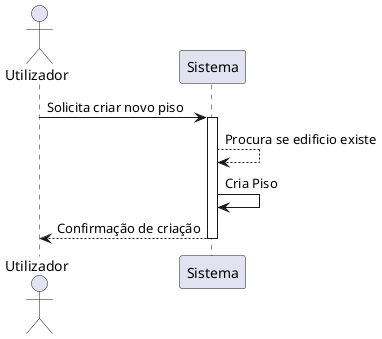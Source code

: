 @startuml US190
actor Utilizador
participant "Sistema" as Sistema
Utilizador -> Sistema : Solicita criar novo piso
activate Sistema
Sistema --> Sistema : Procura se edificio existe
Sistema -> Sistema : Cria Piso
Sistema --> Utilizador : Confirmação de criação
deactivate Sistema
@enduml
